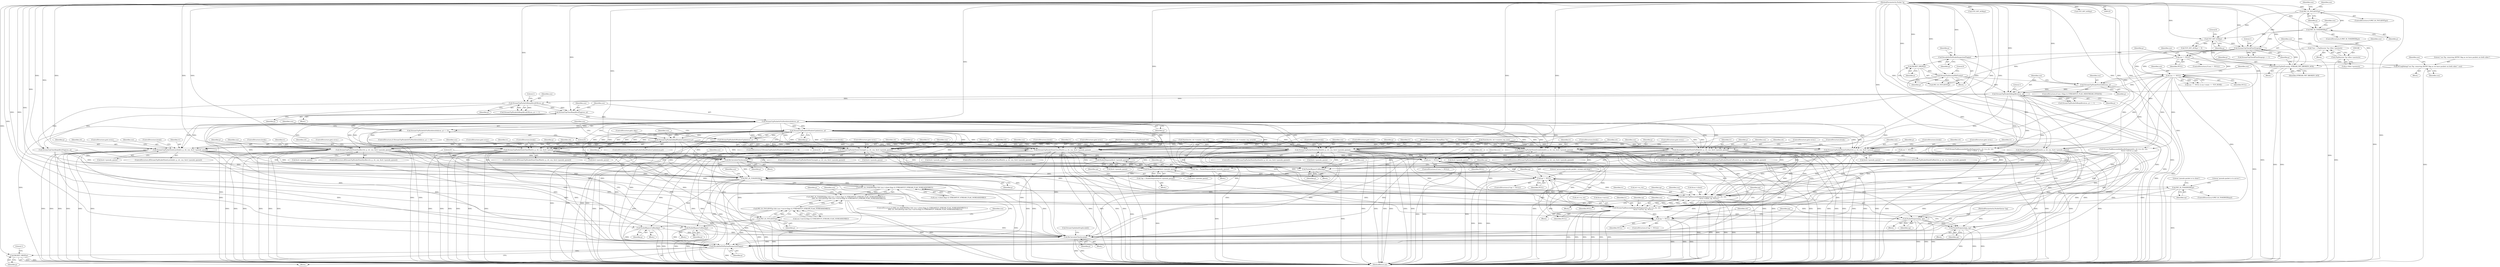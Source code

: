digraph "0_suricata_843d0b7a10bb45627f94764a6c5d468a24143345@pointer" {
"1000483" [label="(Call,StreamTcpPacketIsFinShutdownAck(ssn, p))"];
"1000478" [label="(Call,StreamTcpClearKeepAliveFlag(ssn, p))"];
"1000469" [label="(Call,StreamTcpPacketIsKeepAliveACK(ssn, p))"];
"1000461" [label="(Call,StreamTcpPacketIsKeepAlive(ssn, p))"];
"1000456" [label="(Call,StreamTcpPacketSwitchDir(ssn, p))"];
"1000359" [label="(Call,ssn == NULL)"];
"1000258" [label="(Call,SCLogDebug(\"ssn %p: removing ASYNC flag as we have packets on both sides\", ssn))"];
"1000193" [label="(Call,ssn != NULL)"];
"1000183" [label="(Call,*ssn = (TcpSession *)p->flow->protoctx)"];
"1000185" [label="(Call,(TcpSession *)p->flow->protoctx)"];
"1000335" [label="(Call,StreamTcpCheckFlowDrops(p))"];
"1000330" [label="(Call,StreamTcpSetEvent(p, STREAM_PKT_BROKEN_ACK))"];
"1000222" [label="(Call,PKT_IS_TOCLIENT(p))"];
"1000207" [label="(Call,PKT_IS_TOSERVER(p))"];
"1000127" [label="(MethodParameterIn,Packet *p)"];
"1000326" [label="(Call,TCP_GET_ACK(p))"];
"1000353" [label="(Call,StreamTcpSessionPktFree(p))"];
"1000351" [label="(Call,PACKET_DROP(p))"];
"1000345" [label="(Call,DecodeSetNoPacketInspectionFlag(p))"];
"1000482" [label="(Call,StreamTcpPacketIsFinShutdownAck(ssn, p) == 0)"];
"1000489" [label="(Call,StreamTcpPacketIsWindowUpdate(ssn, p))"];
"1000488" [label="(Call,StreamTcpPacketIsWindowUpdate(ssn, p) == 0)"];
"1000494" [label="(Call,StreamTcpPacketIsBadWindowUpdate(ssn,p))"];
"1000505" [label="(Call,StreamTcpPacketStateSynSent(tv, p, stt, ssn, &stt->pseudo_queue))"];
"1000651" [label="(Call,ssn != NULL)"];
"1000675" [label="(Call,np != NULL)"];
"1000680" [label="(Call,PKT_IS_TOSERVER(np))"];
"1000685" [label="(Call,StreamTcpReassembleHandleSegment(tv, stt->ra_ctx, ssn,\n                            &ssn->client, np, NULL))"];
"1000701" [label="(Call,StreamTcpReassembleHandleSegment(tv, stt->ra_ctx, ssn,\n                            &ssn->server, np, NULL))"];
"1000713" [label="(Call,PacketEnqueue(pq, np))"];
"1000862" [label="(Call,PacketEnqueue(pq, np))"];
"1000858" [label="(Call,np != NULL)"];
"1000669" [label="(Call,PacketDequeue(&stt->pseudo_queue))"];
"1000667" [label="(Call,*np = PacketDequeue(&stt->pseudo_queue))"];
"1000852" [label="(Call,PacketDequeue(&stt->pseudo_queue))"];
"1000850" [label="(Call,*np = PacketDequeue(&stt->pseudo_queue))"];
"1000725" [label="(Call,ReCalculateChecksum(p))"];
"1000747" [label="(Call,PacketBypassCallback(p))"];
"1000774" [label="(Call,PKT_IS_TOSERVER(p))"];
"1000773" [label="(Call,PKT_IS_TOSERVER(p) && (ssn->client.flags & STREAMTCP_STREAM_FLAG_NOREASSEMBLY))"];
"1000772" [label="(Call,(PKT_IS_TOSERVER(p) && (ssn->client.flags & STREAMTCP_STREAM_FLAG_NOREASSEMBLY)) ||\n            (PKT_IS_TOCLIENT(p) && (ssn->server.flags & STREAMTCP_STREAM_FLAG_NOREASSEMBLY)))"];
"1000784" [label="(Call,PKT_IS_TOCLIENT(p))"];
"1000783" [label="(Call,PKT_IS_TOCLIENT(p) && (ssn->server.flags & STREAMTCP_STREAM_FLAG_NOREASSEMBLY))"];
"1000809" [label="(Call,PacketBypassCallback(p))"];
"1000872" [label="(Call,ReCalculateChecksum(p))"];
"1000877" [label="(Call,DecodeSetNoPayloadInspectionFlag(p))"];
"1000879" [label="(Call,PACKET_DROP(p))"];
"1000835" [label="(Call,PacketBypassCallback(p))"];
"1000519" [label="(Call,StreamTcpPacketStateSynRecv(tv, p, stt, ssn, &stt->pseudo_queue))"];
"1000533" [label="(Call,StreamTcpPacketStateEstablished(tv, p, stt, ssn, &stt->pseudo_queue))"];
"1000547" [label="(Call,StreamTcpPacketStateFinWait1(tv, p, stt, ssn, &stt->pseudo_queue))"];
"1000561" [label="(Call,StreamTcpPacketStateFinWait2(tv, p, stt, ssn, &stt->pseudo_queue))"];
"1000575" [label="(Call,StreamTcpPacketStateClosing(tv, p, stt, ssn, &stt->pseudo_queue))"];
"1000589" [label="(Call,StreamTcpPacketStateCloseWait(tv, p, stt, ssn, &stt->pseudo_queue))"];
"1000603" [label="(Call,StreamTcpPacketStateLastAck(tv, p, stt, ssn, &stt->pseudo_queue))"];
"1000617" [label="(Call,StreamTcpPacketStateTimeWait(tv, p, stt, ssn, &stt->pseudo_queue))"];
"1000334" [label="(Call,StreamTcpCheckFlowDrops(p) == 1)"];
"1000530" [label="(ControlStructure,break;)"];
"1000457" [label="(Identifier,ssn)"];
"1000773" [label="(Call,PKT_IS_TOSERVER(p) && (ssn->client.flags & STREAMTCP_STREAM_FLAG_NOREASSEMBLY))"];
"1000487" [label="(ControlStructure,if (StreamTcpPacketIsWindowUpdate(ssn, p) == 0))"];
"1000481" [label="(ControlStructure,if (StreamTcpPacketIsFinShutdownAck(ssn, p) == 0))"];
"1000586" [label="(ControlStructure,break;)"];
"1000858" [label="(Call,np != NULL)"];
"1000129" [label="(MethodParameterIn,PacketQueue *pq)"];
"1000336" [label="(Identifier,p)"];
"1000484" [label="(Identifier,ssn)"];
"1000520" [label="(Identifier,tv)"];
"1000585" [label="(ControlStructure,goto error;)"];
"1000670" [label="(Call,&stt->pseudo_queue)"];
"1000325" [label="(Call,TCP_GET_ACK(p) != 0)"];
"1000538" [label="(Call,&stt->pseudo_queue)"];
"1000208" [label="(Identifier,p)"];
"1000524" [label="(Call,&stt->pseudo_queue)"];
"1000608" [label="(Call,&stt->pseudo_queue)"];
"1000533" [label="(Call,StreamTcpPacketStateEstablished(tv, p, stt, ssn, &stt->pseudo_queue))"];
"1000358" [label="(Call,ssn == NULL || ssn->state == TCP_NONE)"];
"1000836" [label="(Identifier,p)"];
"1000578" [label="(Identifier,stt)"];
"1000263" [label="(Identifier,ssn)"];
"1000435" [label="(Call,TCP_GET_ACK(p))"];
"1000678" [label="(Block,)"];
"1000296" [label="(Call,StatsIncr(tv, stt->counter_tcp_syn))"];
"1000522" [label="(Identifier,stt)"];
"1000404" [label="(Call,PKT_IS_TOCLIENT(p))"];
"1000873" [label="(Identifier,p)"];
"1000346" [label="(Identifier,p)"];
"1000126" [label="(MethodParameterIn,ThreadVars *tv)"];
"1000469" [label="(Call,StreamTcpPacketIsKeepAliveACK(ssn, p))"];
"1000588" [label="(ControlStructure,if(StreamTcpPacketStateCloseWait(tv, p, stt, ssn, &stt->pseudo_queue)))"];
"1000627" [label="(ControlStructure,goto error;)"];
"1000497" [label="(ControlStructure,goto skip;)"];
"1000575" [label="(Call,StreamTcpPacketStateClosing(tv, p, stt, ssn, &stt->pseudo_queue))"];
"1000485" [label="(Identifier,p)"];
"1000128" [label="(MethodParameterIn,StreamTcpThread *stt)"];
"1000776" [label="(Call,ssn->client.flags & STREAMTCP_STREAM_FLAG_NOREASSEMBLY)"];
"1000458" [label="(Identifier,p)"];
"1000659" [label="(Identifier,stt)"];
"1000332" [label="(Identifier,STREAM_PKT_BROKEN_ACK)"];
"1000677" [label="(Identifier,NULL)"];
"1000700" [label="(Literal,\"pseudo packet is to client\")"];
"1000786" [label="(Call,ssn->server.flags & STREAMTCP_STREAM_FLAG_NOREASSEMBLY)"];
"1000551" [label="(Identifier,ssn)"];
"1000674" [label="(ControlStructure,if (np != NULL))"];
"1000493" [label="(ControlStructure,if (StreamTcpPacketIsBadWindowUpdate(ssn,p)))"];
"1000483" [label="(Call,StreamTcpPacketIsFinShutdownAck(ssn, p))"];
"1000361" [label="(Identifier,NULL)"];
"1000331" [label="(Identifier,p)"];
"1000257" [label="(Block,)"];
"1000652" [label="(Identifier,ssn)"];
"1000489" [label="(Call,StreamTcpPacketIsWindowUpdate(ssn, p))"];
"1000338" [label="(Block,)"];
"1000667" [label="(Call,*np = PacketDequeue(&stt->pseudo_queue))"];
"1000195" [label="(Identifier,NULL)"];
"1000590" [label="(Identifier,tv)"];
"1000614" [label="(ControlStructure,break;)"];
"1000460" [label="(Call,StreamTcpPacketIsKeepAlive(ssn, p) == 1)"];
"1000883" [label="(Literal,1)"];
"1000732" [label="(Identifier,ssn)"];
"1000604" [label="(Identifier,tv)"];
"1000193" [label="(Call,ssn != NULL)"];
"1000491" [label="(Identifier,p)"];
"1000675" [label="(Call,np != NULL)"];
"1000500" [label="(Identifier,ssn)"];
"1000663" [label="(Block,)"];
"1000725" [label="(Call,ReCalculateChecksum(p))"];
"1000529" [label="(ControlStructure,goto error;)"];
"1000690" [label="(Identifier,ssn)"];
"1000796" [label="(Identifier,p)"];
"1000534" [label="(Identifier,tv)"];
"1000691" [label="(Call,&ssn->client)"];
"1000877" [label="(Call,DecodeSetNoPayloadInspectionFlag(p))"];
"1000784" [label="(Call,PKT_IS_TOCLIENT(p))"];
"1000713" [label="(Call,PacketEnqueue(pq, np))"];
"1000851" [label="(Identifier,np)"];
"1000864" [label="(Identifier,np)"];
"1000696" [label="(Identifier,NULL)"];
"1000748" [label="(Identifier,p)"];
"1000681" [label="(Identifier,np)"];
"1000212" [label="(Identifier,ssn)"];
"1000345" [label="(Call,DecodeSetNoPacketInspectionFlag(p))"];
"1000879" [label="(Call,PACKET_DROP(p))"];
"1000518" [label="(ControlStructure,if(StreamTcpPacketStateSynRecv(tv, p, stt, ssn, &stt->pseudo_queue)))"];
"1000515" [label="(ControlStructure,goto error;)"];
"1000544" [label="(ControlStructure,break;)"];
"1000589" [label="(Call,StreamTcpPacketStateCloseWait(tv, p, stt, ssn, &stt->pseudo_queue))"];
"1000480" [label="(Identifier,p)"];
"1000450" [label="(ControlStructure,if (ssn->flags & STREAMTCP_FLAG_MIDSTREAM_SYNACK))"];
"1000206" [label="(ControlStructure,if (PKT_IS_TOSERVER(p)))"];
"1000536" [label="(Identifier,stt)"];
"1000352" [label="(Identifier,p)"];
"1000875" [label="(Call,StreamTcpInlineDropInvalid())"];
"1000471" [label="(Identifier,p)"];
"1000754" [label="(Identifier,ssn)"];
"1000880" [label="(Identifier,p)"];
"1000571" [label="(ControlStructure,goto error;)"];
"1000486" [label="(Literal,0)"];
"1000370" [label="(Call,StreamTcpPacketStateNone(tv, p, stt, ssn, &stt->pseudo_queue))"];
"1000354" [label="(Identifier,p)"];
"1000808" [label="(Block,)"];
"1000703" [label="(Call,stt->ra_ctx)"];
"1000861" [label="(Block,)"];
"1000549" [label="(Identifier,p)"];
"1000184" [label="(Identifier,ssn)"];
"1000507" [label="(Identifier,p)"];
"1000547" [label="(Call,StreamTcpPacketStateFinWait1(tv, p, stt, ssn, &stt->pseudo_queue))"];
"1000472" [label="(Literal,1)"];
"1000259" [label="(Literal,\"ssn %p: removing ASYNC flag as we have packets on both sides\")"];
"1000717" [label="(Literal,\"processing pseudo packet / stream end done\")"];
"1000715" [label="(Identifier,np)"];
"1000351" [label="(Call,PACKET_DROP(p))"];
"1000850" [label="(Call,*np = PacketDequeue(&stt->pseudo_queue))"];
"1000714" [label="(Identifier,pq)"];
"1000726" [label="(Identifier,p)"];
"1000686" [label="(Identifier,tv)"];
"1000194" [label="(Identifier,ssn)"];
"1000577" [label="(Identifier,p)"];
"1000353" [label="(Call,StreamTcpSessionPktFree(p))"];
"1000774" [label="(Call,PKT_IS_TOSERVER(p))"];
"1000682" [label="(Block,)"];
"1000464" [label="(Literal,1)"];
"1000335" [label="(Call,StreamTcpCheckFlowDrops(p))"];
"1000572" [label="(ControlStructure,break;)"];
"1000684" [label="(Literal,\"pseudo packet is to server\")"];
"1000183" [label="(Call,*ssn = (TcpSession *)p->flow->protoctx)"];
"1000130" [label="(Block,)"];
"1000687" [label="(Call,stt->ra_ctx)"];
"1000271" [label="(Identifier,p)"];
"1000669" [label="(Call,PacketDequeue(&stt->pseudo_queue))"];
"1000698" [label="(Block,)"];
"1000494" [label="(Call,StreamTcpPacketIsBadWindowUpdate(ssn,p))"];
"1000310" [label="(Call,StatsIncr(tv, stt->counter_tcp_rst))"];
"1000552" [label="(Call,&stt->pseudo_queue)"];
"1000463" [label="(Identifier,p)"];
"1000594" [label="(Call,&stt->pseudo_queue)"];
"1000468" [label="(Call,StreamTcpPacketIsKeepAliveACK(ssn, p) == 1)"];
"1000519" [label="(Call,StreamTcpPacketStateSynRecv(tv, p, stt, ssn, &stt->pseudo_queue))"];
"1000707" [label="(Call,&ssn->server)"];
"1000599" [label="(ControlStructure,goto error;)"];
"1000835" [label="(Call,PacketBypassCallback(p))"];
"1000701" [label="(Call,StreamTcpReassembleHandleSegment(tv, stt->ra_ctx, ssn,\n                            &ssn->server, np, NULL))"];
"1000702" [label="(Identifier,tv)"];
"1000876" [label="(Block,)"];
"1000860" [label="(Identifier,NULL)"];
"1000537" [label="(Identifier,ssn)"];
"1000580" [label="(Call,&stt->pseudo_queue)"];
"1000591" [label="(Identifier,p)"];
"1000558" [label="(ControlStructure,break;)"];
"1000328" [label="(Literal,0)"];
"1000550" [label="(Identifier,stt)"];
"1000605" [label="(Identifier,p)"];
"1000616" [label="(ControlStructure,if(StreamTcpPacketStateTimeWait(tv, p, stt, ssn, &stt->pseudo_queue)))"];
"1000504" [label="(ControlStructure,if(StreamTcpPacketStateSynSent(tv, p, stt, ssn, &stt->pseudo_queue)))"];
"1000606" [label="(Identifier,stt)"];
"1000281" [label="(Call,StatsIncr(tv, stt->counter_tcp_synack))"];
"1000618" [label="(Identifier,tv)"];
"1000326" [label="(Call,TCP_GET_ACK(p))"];
"1000576" [label="(Identifier,tv)"];
"1000852" [label="(Call,PacketDequeue(&stt->pseudo_queue))"];
"1000809" [label="(Call,PacketBypassCallback(p))"];
"1000260" [label="(Identifier,ssn)"];
"1000802" [label="(Identifier,ssn)"];
"1000617" [label="(Call,StreamTcpPacketStateTimeWait(tv, p, stt, ssn, &stt->pseudo_queue))"];
"1000832" [label="(Block,)"];
"1000470" [label="(Identifier,ssn)"];
"1000456" [label="(Call,StreamTcpPacketSwitchDir(ssn, p))"];
"1000384" [label="(Call,ssn != NULL)"];
"1000222" [label="(Call,PKT_IS_TOCLIENT(p))"];
"1000746" [label="(Block,)"];
"1000853" [label="(Call,&stt->pseudo_queue)"];
"1000474" [label="(Call,StreamTcpClearKeepAliveFlag(ssn, p))"];
"1000772" [label="(Call,(PKT_IS_TOSERVER(p) && (ssn->client.flags & STREAMTCP_STREAM_FLAG_NOREASSEMBLY)) ||\n            (PKT_IS_TOCLIENT(p) && (ssn->server.flags & STREAMTCP_STREAM_FLAG_NOREASSEMBLY)))"];
"1000560" [label="(ControlStructure,if(StreamTcpPacketStateFinWait2(tv, p, stt, ssn, &stt->pseudo_queue)))"];
"1000187" [label="(Call,p->flow->protoctx)"];
"1000227" [label="(Identifier,ssn)"];
"1000506" [label="(Identifier,tv)"];
"1000327" [label="(Identifier,p)"];
"1000592" [label="(Identifier,stt)"];
"1000628" [label="(ControlStructure,break;)"];
"1000492" [label="(Literal,0)"];
"1000127" [label="(MethodParameterIn,Packet *p)"];
"1000848" [label="(Block,)"];
"1000535" [label="(Identifier,p)"];
"1000650" [label="(ControlStructure,if (ssn != NULL))"];
"1000561" [label="(Call,StreamTcpPacketStateFinWait2(tv, p, stt, ssn, &stt->pseudo_queue))"];
"1000360" [label="(Identifier,ssn)"];
"1000239" [label="(Identifier,ssn)"];
"1000651" [label="(Call,ssn != NULL)"];
"1000221" [label="(ControlStructure,if (PKT_IS_TOCLIENT(p)))"];
"1000884" [label="(MethodReturn,int)"];
"1000862" [label="(Call,PacketEnqueue(pq, np))"];
"1000557" [label="(ControlStructure,goto error;)"];
"1000505" [label="(Call,StreamTcpPacketStateSynSent(tv, p, stt, ssn, &stt->pseudo_queue))"];
"1000711" [label="(Identifier,np)"];
"1000543" [label="(ControlStructure,goto error;)"];
"1000622" [label="(Call,&stt->pseudo_queue)"];
"1000603" [label="(Call,StreamTcpPacketStateLastAck(tv, p, stt, ssn, &stt->pseudo_queue))"];
"1000199" [label="(Identifier,ssn)"];
"1000680" [label="(Call,PKT_IS_TOSERVER(np))"];
"1000859" [label="(Identifier,np)"];
"1000676" [label="(Identifier,np)"];
"1000872" [label="(Call,ReCalculateChecksum(p))"];
"1000685" [label="(Call,StreamTcpReassembleHandleSegment(tv, stt->ra_ctx, ssn,\n                            &ssn->client, np, NULL))"];
"1000359" [label="(Call,ssn == NULL)"];
"1000478" [label="(Call,StreamTcpClearKeepAliveFlag(ssn, p))"];
"1000724" [label="(Block,)"];
"1000482" [label="(Call,StreamTcpPacketIsFinShutdownAck(ssn, p) == 0)"];
"1000562" [label="(Identifier,tv)"];
"1000668" [label="(Identifier,np)"];
"1000871" [label="(Block,)"];
"1000207" [label="(Call,PKT_IS_TOSERVER(p))"];
"1000510" [label="(Call,&stt->pseudo_queue)"];
"1000878" [label="(Identifier,p)"];
"1000495" [label="(Identifier,ssn)"];
"1000516" [label="(ControlStructure,break;)"];
"1000789" [label="(Identifier,ssn)"];
"1000863" [label="(Identifier,pq)"];
"1000509" [label="(Identifier,ssn)"];
"1000563" [label="(Identifier,p)"];
"1000349" [label="(Identifier,p)"];
"1000532" [label="(ControlStructure,if(StreamTcpPacketStateEstablished(tv, p, stt, ssn, &stt->pseudo_queue)))"];
"1000546" [label="(ControlStructure,if(StreamTcpPacketStateFinWait1(tv, p, stt, ssn, &stt->pseudo_queue)))"];
"1000479" [label="(Identifier,ssn)"];
"1000695" [label="(Identifier,np)"];
"1000462" [label="(Identifier,ssn)"];
"1000619" [label="(Identifier,p)"];
"1000613" [label="(ControlStructure,goto error;)"];
"1000437" [label="(Call,StreamTcpReassembleHandleSegment(tv, stt->ra_ctx, ssn,\n                        &ssn->client, p, pq))"];
"1000356" [label="(Literal,0)"];
"1000258" [label="(Call,SCLogDebug(\"ssn %p: removing ASYNC flag as we have packets on both sides\", ssn))"];
"1000488" [label="(Call,StreamTcpPacketIsWindowUpdate(ssn, p) == 0)"];
"1000838" [label="(Literal,0)"];
"1000706" [label="(Identifier,ssn)"];
"1000712" [label="(Identifier,NULL)"];
"1000395" [label="(Block,)"];
"1000364" [label="(Identifier,ssn)"];
"1000810" [label="(Identifier,p)"];
"1000461" [label="(Call,StreamTcpPacketIsKeepAlive(ssn, p))"];
"1000607" [label="(Identifier,ssn)"];
"1000566" [label="(Call,&stt->pseudo_queue)"];
"1000653" [label="(Identifier,NULL)"];
"1000548" [label="(Identifier,tv)"];
"1000413" [label="(Call,TCP_GET_ACK(p))"];
"1000785" [label="(Identifier,p)"];
"1000747" [label="(Call,PacketBypassCallback(p))"];
"1000565" [label="(Identifier,ssn)"];
"1000593" [label="(Identifier,ssn)"];
"1000602" [label="(ControlStructure,if(StreamTcpPacketStateLastAck(tv, p, stt, ssn, &stt->pseudo_queue)))"];
"1000564" [label="(Identifier,stt)"];
"1000574" [label="(ControlStructure,if(StreamTcpPacketStateClosing(tv, p, stt, ssn, &stt->pseudo_queue)))"];
"1000620" [label="(Identifier,stt)"];
"1000185" [label="(Call,(TcpSession *)p->flow->protoctx)"];
"1000521" [label="(Identifier,p)"];
"1000496" [label="(Identifier,p)"];
"1000771" [label="(ControlStructure,if ((PKT_IS_TOSERVER(p) && (ssn->client.flags & STREAMTCP_STREAM_FLAG_NOREASSEMBLY)) ||\n            (PKT_IS_TOCLIENT(p) && (ssn->server.flags & STREAMTCP_STREAM_FLAG_NOREASSEMBLY))))"];
"1000775" [label="(Identifier,p)"];
"1000779" [label="(Identifier,ssn)"];
"1000844" [label="(Identifier,stt)"];
"1000579" [label="(Identifier,ssn)"];
"1000490" [label="(Identifier,ssn)"];
"1000523" [label="(Identifier,ssn)"];
"1000415" [label="(Call,StreamTcpReassembleHandleSegment(tv, stt->ra_ctx, ssn,\n                        &ssn->server, p, pq))"];
"1000192" [label="(ControlStructure,if (ssn != NULL))"];
"1000621" [label="(Identifier,ssn)"];
"1000223" [label="(Identifier,p)"];
"1000783" [label="(Call,PKT_IS_TOCLIENT(p) && (ssn->server.flags & STREAMTCP_STREAM_FLAG_NOREASSEMBLY))"];
"1000329" [label="(Block,)"];
"1000330" [label="(Call,StreamTcpSetEvent(p, STREAM_PKT_BROKEN_ACK))"];
"1000857" [label="(ControlStructure,if (np != NULL))"];
"1000508" [label="(Identifier,stt)"];
"1000600" [label="(ControlStructure,break;)"];
"1000337" [label="(Literal,1)"];
"1000679" [label="(ControlStructure,if (PKT_IS_TOSERVER(np)))"];
"1000483" -> "1000482"  [label="AST: "];
"1000483" -> "1000485"  [label="CFG: "];
"1000484" -> "1000483"  [label="AST: "];
"1000485" -> "1000483"  [label="AST: "];
"1000486" -> "1000483"  [label="CFG: "];
"1000483" -> "1000884"  [label="DDG: "];
"1000483" -> "1000482"  [label="DDG: "];
"1000483" -> "1000482"  [label="DDG: "];
"1000478" -> "1000483"  [label="DDG: "];
"1000478" -> "1000483"  [label="DDG: "];
"1000127" -> "1000483"  [label="DDG: "];
"1000483" -> "1000489"  [label="DDG: "];
"1000483" -> "1000489"  [label="DDG: "];
"1000483" -> "1000505"  [label="DDG: "];
"1000483" -> "1000505"  [label="DDG: "];
"1000483" -> "1000519"  [label="DDG: "];
"1000483" -> "1000519"  [label="DDG: "];
"1000483" -> "1000533"  [label="DDG: "];
"1000483" -> "1000533"  [label="DDG: "];
"1000483" -> "1000547"  [label="DDG: "];
"1000483" -> "1000547"  [label="DDG: "];
"1000483" -> "1000561"  [label="DDG: "];
"1000483" -> "1000561"  [label="DDG: "];
"1000483" -> "1000575"  [label="DDG: "];
"1000483" -> "1000575"  [label="DDG: "];
"1000483" -> "1000589"  [label="DDG: "];
"1000483" -> "1000589"  [label="DDG: "];
"1000483" -> "1000603"  [label="DDG: "];
"1000483" -> "1000603"  [label="DDG: "];
"1000483" -> "1000617"  [label="DDG: "];
"1000483" -> "1000617"  [label="DDG: "];
"1000483" -> "1000651"  [label="DDG: "];
"1000483" -> "1000725"  [label="DDG: "];
"1000483" -> "1000747"  [label="DDG: "];
"1000483" -> "1000774"  [label="DDG: "];
"1000483" -> "1000872"  [label="DDG: "];
"1000483" -> "1000877"  [label="DDG: "];
"1000478" -> "1000395"  [label="AST: "];
"1000478" -> "1000480"  [label="CFG: "];
"1000479" -> "1000478"  [label="AST: "];
"1000480" -> "1000478"  [label="AST: "];
"1000484" -> "1000478"  [label="CFG: "];
"1000478" -> "1000884"  [label="DDG: "];
"1000469" -> "1000478"  [label="DDG: "];
"1000469" -> "1000478"  [label="DDG: "];
"1000127" -> "1000478"  [label="DDG: "];
"1000469" -> "1000468"  [label="AST: "];
"1000469" -> "1000471"  [label="CFG: "];
"1000470" -> "1000469"  [label="AST: "];
"1000471" -> "1000469"  [label="AST: "];
"1000472" -> "1000469"  [label="CFG: "];
"1000469" -> "1000468"  [label="DDG: "];
"1000469" -> "1000468"  [label="DDG: "];
"1000461" -> "1000469"  [label="DDG: "];
"1000461" -> "1000469"  [label="DDG: "];
"1000127" -> "1000469"  [label="DDG: "];
"1000469" -> "1000474"  [label="DDG: "];
"1000469" -> "1000474"  [label="DDG: "];
"1000461" -> "1000460"  [label="AST: "];
"1000461" -> "1000463"  [label="CFG: "];
"1000462" -> "1000461"  [label="AST: "];
"1000463" -> "1000461"  [label="AST: "];
"1000464" -> "1000461"  [label="CFG: "];
"1000461" -> "1000884"  [label="DDG: "];
"1000461" -> "1000460"  [label="DDG: "];
"1000461" -> "1000460"  [label="DDG: "];
"1000456" -> "1000461"  [label="DDG: "];
"1000456" -> "1000461"  [label="DDG: "];
"1000359" -> "1000461"  [label="DDG: "];
"1000335" -> "1000461"  [label="DDG: "];
"1000353" -> "1000461"  [label="DDG: "];
"1000127" -> "1000461"  [label="DDG: "];
"1000461" -> "1000651"  [label="DDG: "];
"1000461" -> "1000725"  [label="DDG: "];
"1000461" -> "1000747"  [label="DDG: "];
"1000461" -> "1000774"  [label="DDG: "];
"1000461" -> "1000872"  [label="DDG: "];
"1000461" -> "1000877"  [label="DDG: "];
"1000456" -> "1000450"  [label="AST: "];
"1000456" -> "1000458"  [label="CFG: "];
"1000457" -> "1000456"  [label="AST: "];
"1000458" -> "1000456"  [label="AST: "];
"1000462" -> "1000456"  [label="CFG: "];
"1000456" -> "1000884"  [label="DDG: "];
"1000359" -> "1000456"  [label="DDG: "];
"1000335" -> "1000456"  [label="DDG: "];
"1000353" -> "1000456"  [label="DDG: "];
"1000127" -> "1000456"  [label="DDG: "];
"1000359" -> "1000358"  [label="AST: "];
"1000359" -> "1000361"  [label="CFG: "];
"1000360" -> "1000359"  [label="AST: "];
"1000361" -> "1000359"  [label="AST: "];
"1000364" -> "1000359"  [label="CFG: "];
"1000358" -> "1000359"  [label="CFG: "];
"1000359" -> "1000884"  [label="DDG: "];
"1000359" -> "1000358"  [label="DDG: "];
"1000359" -> "1000358"  [label="DDG: "];
"1000258" -> "1000359"  [label="DDG: "];
"1000193" -> "1000359"  [label="DDG: "];
"1000193" -> "1000359"  [label="DDG: "];
"1000359" -> "1000370"  [label="DDG: "];
"1000359" -> "1000384"  [label="DDG: "];
"1000359" -> "1000415"  [label="DDG: "];
"1000359" -> "1000437"  [label="DDG: "];
"1000359" -> "1000651"  [label="DDG: "];
"1000359" -> "1000858"  [label="DDG: "];
"1000258" -> "1000257"  [label="AST: "];
"1000258" -> "1000260"  [label="CFG: "];
"1000259" -> "1000258"  [label="AST: "];
"1000260" -> "1000258"  [label="AST: "];
"1000263" -> "1000258"  [label="CFG: "];
"1000258" -> "1000884"  [label="DDG: "];
"1000193" -> "1000258"  [label="DDG: "];
"1000193" -> "1000192"  [label="AST: "];
"1000193" -> "1000195"  [label="CFG: "];
"1000194" -> "1000193"  [label="AST: "];
"1000195" -> "1000193"  [label="AST: "];
"1000199" -> "1000193"  [label="CFG: "];
"1000271" -> "1000193"  [label="CFG: "];
"1000193" -> "1000884"  [label="DDG: "];
"1000183" -> "1000193"  [label="DDG: "];
"1000183" -> "1000130"  [label="AST: "];
"1000183" -> "1000185"  [label="CFG: "];
"1000184" -> "1000183"  [label="AST: "];
"1000185" -> "1000183"  [label="AST: "];
"1000194" -> "1000183"  [label="CFG: "];
"1000183" -> "1000884"  [label="DDG: "];
"1000185" -> "1000183"  [label="DDG: "];
"1000185" -> "1000187"  [label="CFG: "];
"1000186" -> "1000185"  [label="AST: "];
"1000187" -> "1000185"  [label="AST: "];
"1000185" -> "1000884"  [label="DDG: "];
"1000335" -> "1000334"  [label="AST: "];
"1000335" -> "1000336"  [label="CFG: "];
"1000336" -> "1000335"  [label="AST: "];
"1000337" -> "1000335"  [label="CFG: "];
"1000335" -> "1000334"  [label="DDG: "];
"1000330" -> "1000335"  [label="DDG: "];
"1000222" -> "1000335"  [label="DDG: "];
"1000207" -> "1000335"  [label="DDG: "];
"1000326" -> "1000335"  [label="DDG: "];
"1000127" -> "1000335"  [label="DDG: "];
"1000335" -> "1000345"  [label="DDG: "];
"1000335" -> "1000370"  [label="DDG: "];
"1000335" -> "1000404"  [label="DDG: "];
"1000330" -> "1000329"  [label="AST: "];
"1000330" -> "1000332"  [label="CFG: "];
"1000331" -> "1000330"  [label="AST: "];
"1000332" -> "1000330"  [label="AST: "];
"1000336" -> "1000330"  [label="CFG: "];
"1000330" -> "1000884"  [label="DDG: "];
"1000330" -> "1000884"  [label="DDG: "];
"1000222" -> "1000330"  [label="DDG: "];
"1000207" -> "1000330"  [label="DDG: "];
"1000326" -> "1000330"  [label="DDG: "];
"1000127" -> "1000330"  [label="DDG: "];
"1000222" -> "1000221"  [label="AST: "];
"1000222" -> "1000223"  [label="CFG: "];
"1000223" -> "1000222"  [label="AST: "];
"1000227" -> "1000222"  [label="CFG: "];
"1000239" -> "1000222"  [label="CFG: "];
"1000222" -> "1000884"  [label="DDG: "];
"1000207" -> "1000222"  [label="DDG: "];
"1000127" -> "1000222"  [label="DDG: "];
"1000222" -> "1000326"  [label="DDG: "];
"1000207" -> "1000206"  [label="AST: "];
"1000207" -> "1000208"  [label="CFG: "];
"1000208" -> "1000207"  [label="AST: "];
"1000212" -> "1000207"  [label="CFG: "];
"1000223" -> "1000207"  [label="CFG: "];
"1000207" -> "1000884"  [label="DDG: "];
"1000127" -> "1000207"  [label="DDG: "];
"1000207" -> "1000326"  [label="DDG: "];
"1000127" -> "1000125"  [label="AST: "];
"1000127" -> "1000884"  [label="DDG: "];
"1000127" -> "1000326"  [label="DDG: "];
"1000127" -> "1000345"  [label="DDG: "];
"1000127" -> "1000351"  [label="DDG: "];
"1000127" -> "1000353"  [label="DDG: "];
"1000127" -> "1000370"  [label="DDG: "];
"1000127" -> "1000404"  [label="DDG: "];
"1000127" -> "1000413"  [label="DDG: "];
"1000127" -> "1000415"  [label="DDG: "];
"1000127" -> "1000435"  [label="DDG: "];
"1000127" -> "1000437"  [label="DDG: "];
"1000127" -> "1000474"  [label="DDG: "];
"1000127" -> "1000489"  [label="DDG: "];
"1000127" -> "1000494"  [label="DDG: "];
"1000127" -> "1000505"  [label="DDG: "];
"1000127" -> "1000519"  [label="DDG: "];
"1000127" -> "1000533"  [label="DDG: "];
"1000127" -> "1000547"  [label="DDG: "];
"1000127" -> "1000561"  [label="DDG: "];
"1000127" -> "1000575"  [label="DDG: "];
"1000127" -> "1000589"  [label="DDG: "];
"1000127" -> "1000603"  [label="DDG: "];
"1000127" -> "1000617"  [label="DDG: "];
"1000127" -> "1000725"  [label="DDG: "];
"1000127" -> "1000747"  [label="DDG: "];
"1000127" -> "1000774"  [label="DDG: "];
"1000127" -> "1000784"  [label="DDG: "];
"1000127" -> "1000809"  [label="DDG: "];
"1000127" -> "1000835"  [label="DDG: "];
"1000127" -> "1000872"  [label="DDG: "];
"1000127" -> "1000877"  [label="DDG: "];
"1000127" -> "1000879"  [label="DDG: "];
"1000326" -> "1000325"  [label="AST: "];
"1000326" -> "1000327"  [label="CFG: "];
"1000327" -> "1000326"  [label="AST: "];
"1000328" -> "1000326"  [label="CFG: "];
"1000326" -> "1000325"  [label="DDG: "];
"1000353" -> "1000338"  [label="AST: "];
"1000353" -> "1000354"  [label="CFG: "];
"1000354" -> "1000353"  [label="AST: "];
"1000356" -> "1000353"  [label="CFG: "];
"1000353" -> "1000884"  [label="DDG: "];
"1000351" -> "1000353"  [label="DDG: "];
"1000353" -> "1000370"  [label="DDG: "];
"1000353" -> "1000404"  [label="DDG: "];
"1000351" -> "1000338"  [label="AST: "];
"1000351" -> "1000352"  [label="CFG: "];
"1000352" -> "1000351"  [label="AST: "];
"1000354" -> "1000351"  [label="CFG: "];
"1000351" -> "1000884"  [label="DDG: "];
"1000345" -> "1000351"  [label="DDG: "];
"1000345" -> "1000338"  [label="AST: "];
"1000345" -> "1000346"  [label="CFG: "];
"1000346" -> "1000345"  [label="AST: "];
"1000349" -> "1000345"  [label="CFG: "];
"1000345" -> "1000884"  [label="DDG: "];
"1000482" -> "1000481"  [label="AST: "];
"1000482" -> "1000486"  [label="CFG: "];
"1000486" -> "1000482"  [label="AST: "];
"1000490" -> "1000482"  [label="CFG: "];
"1000500" -> "1000482"  [label="CFG: "];
"1000482" -> "1000884"  [label="DDG: "];
"1000482" -> "1000884"  [label="DDG: "];
"1000489" -> "1000488"  [label="AST: "];
"1000489" -> "1000491"  [label="CFG: "];
"1000490" -> "1000489"  [label="AST: "];
"1000491" -> "1000489"  [label="AST: "];
"1000492" -> "1000489"  [label="CFG: "];
"1000489" -> "1000884"  [label="DDG: "];
"1000489" -> "1000488"  [label="DDG: "];
"1000489" -> "1000488"  [label="DDG: "];
"1000489" -> "1000494"  [label="DDG: "];
"1000489" -> "1000494"  [label="DDG: "];
"1000489" -> "1000505"  [label="DDG: "];
"1000489" -> "1000505"  [label="DDG: "];
"1000489" -> "1000519"  [label="DDG: "];
"1000489" -> "1000519"  [label="DDG: "];
"1000489" -> "1000533"  [label="DDG: "];
"1000489" -> "1000533"  [label="DDG: "];
"1000489" -> "1000547"  [label="DDG: "];
"1000489" -> "1000547"  [label="DDG: "];
"1000489" -> "1000561"  [label="DDG: "];
"1000489" -> "1000561"  [label="DDG: "];
"1000489" -> "1000575"  [label="DDG: "];
"1000489" -> "1000575"  [label="DDG: "];
"1000489" -> "1000589"  [label="DDG: "];
"1000489" -> "1000589"  [label="DDG: "];
"1000489" -> "1000603"  [label="DDG: "];
"1000489" -> "1000603"  [label="DDG: "];
"1000489" -> "1000617"  [label="DDG: "];
"1000489" -> "1000617"  [label="DDG: "];
"1000489" -> "1000651"  [label="DDG: "];
"1000489" -> "1000725"  [label="DDG: "];
"1000489" -> "1000747"  [label="DDG: "];
"1000489" -> "1000774"  [label="DDG: "];
"1000489" -> "1000872"  [label="DDG: "];
"1000489" -> "1000877"  [label="DDG: "];
"1000488" -> "1000487"  [label="AST: "];
"1000488" -> "1000492"  [label="CFG: "];
"1000492" -> "1000488"  [label="AST: "];
"1000495" -> "1000488"  [label="CFG: "];
"1000500" -> "1000488"  [label="CFG: "];
"1000488" -> "1000884"  [label="DDG: "];
"1000488" -> "1000884"  [label="DDG: "];
"1000494" -> "1000493"  [label="AST: "];
"1000494" -> "1000496"  [label="CFG: "];
"1000495" -> "1000494"  [label="AST: "];
"1000496" -> "1000494"  [label="AST: "];
"1000497" -> "1000494"  [label="CFG: "];
"1000500" -> "1000494"  [label="CFG: "];
"1000494" -> "1000884"  [label="DDG: "];
"1000494" -> "1000884"  [label="DDG: "];
"1000494" -> "1000505"  [label="DDG: "];
"1000494" -> "1000505"  [label="DDG: "];
"1000494" -> "1000519"  [label="DDG: "];
"1000494" -> "1000519"  [label="DDG: "];
"1000494" -> "1000533"  [label="DDG: "];
"1000494" -> "1000533"  [label="DDG: "];
"1000494" -> "1000547"  [label="DDG: "];
"1000494" -> "1000547"  [label="DDG: "];
"1000494" -> "1000561"  [label="DDG: "];
"1000494" -> "1000561"  [label="DDG: "];
"1000494" -> "1000575"  [label="DDG: "];
"1000494" -> "1000575"  [label="DDG: "];
"1000494" -> "1000589"  [label="DDG: "];
"1000494" -> "1000589"  [label="DDG: "];
"1000494" -> "1000603"  [label="DDG: "];
"1000494" -> "1000603"  [label="DDG: "];
"1000494" -> "1000617"  [label="DDG: "];
"1000494" -> "1000617"  [label="DDG: "];
"1000494" -> "1000651"  [label="DDG: "];
"1000494" -> "1000725"  [label="DDG: "];
"1000494" -> "1000747"  [label="DDG: "];
"1000494" -> "1000774"  [label="DDG: "];
"1000494" -> "1000872"  [label="DDG: "];
"1000494" -> "1000877"  [label="DDG: "];
"1000505" -> "1000504"  [label="AST: "];
"1000505" -> "1000510"  [label="CFG: "];
"1000506" -> "1000505"  [label="AST: "];
"1000507" -> "1000505"  [label="AST: "];
"1000508" -> "1000505"  [label="AST: "];
"1000509" -> "1000505"  [label="AST: "];
"1000510" -> "1000505"  [label="AST: "];
"1000515" -> "1000505"  [label="CFG: "];
"1000516" -> "1000505"  [label="CFG: "];
"1000505" -> "1000884"  [label="DDG: "];
"1000505" -> "1000884"  [label="DDG: "];
"1000505" -> "1000884"  [label="DDG: "];
"1000505" -> "1000884"  [label="DDG: "];
"1000505" -> "1000884"  [label="DDG: "];
"1000505" -> "1000884"  [label="DDG: "];
"1000281" -> "1000505"  [label="DDG: "];
"1000310" -> "1000505"  [label="DDG: "];
"1000296" -> "1000505"  [label="DDG: "];
"1000126" -> "1000505"  [label="DDG: "];
"1000128" -> "1000505"  [label="DDG: "];
"1000505" -> "1000651"  [label="DDG: "];
"1000505" -> "1000669"  [label="DDG: "];
"1000505" -> "1000685"  [label="DDG: "];
"1000505" -> "1000701"  [label="DDG: "];
"1000505" -> "1000725"  [label="DDG: "];
"1000505" -> "1000747"  [label="DDG: "];
"1000505" -> "1000774"  [label="DDG: "];
"1000505" -> "1000852"  [label="DDG: "];
"1000505" -> "1000872"  [label="DDG: "];
"1000505" -> "1000877"  [label="DDG: "];
"1000651" -> "1000650"  [label="AST: "];
"1000651" -> "1000653"  [label="CFG: "];
"1000652" -> "1000651"  [label="AST: "];
"1000653" -> "1000651"  [label="AST: "];
"1000659" -> "1000651"  [label="CFG: "];
"1000838" -> "1000651"  [label="CFG: "];
"1000651" -> "1000884"  [label="DDG: "];
"1000651" -> "1000884"  [label="DDG: "];
"1000651" -> "1000884"  [label="DDG: "];
"1000437" -> "1000651"  [label="DDG: "];
"1000617" -> "1000651"  [label="DDG: "];
"1000415" -> "1000651"  [label="DDG: "];
"1000474" -> "1000651"  [label="DDG: "];
"1000561" -> "1000651"  [label="DDG: "];
"1000547" -> "1000651"  [label="DDG: "];
"1000533" -> "1000651"  [label="DDG: "];
"1000589" -> "1000651"  [label="DDG: "];
"1000384" -> "1000651"  [label="DDG: "];
"1000384" -> "1000651"  [label="DDG: "];
"1000603" -> "1000651"  [label="DDG: "];
"1000575" -> "1000651"  [label="DDG: "];
"1000519" -> "1000651"  [label="DDG: "];
"1000651" -> "1000675"  [label="DDG: "];
"1000651" -> "1000685"  [label="DDG: "];
"1000651" -> "1000701"  [label="DDG: "];
"1000651" -> "1000858"  [label="DDG: "];
"1000675" -> "1000674"  [label="AST: "];
"1000675" -> "1000677"  [label="CFG: "];
"1000676" -> "1000675"  [label="AST: "];
"1000677" -> "1000675"  [label="AST: "];
"1000681" -> "1000675"  [label="CFG: "];
"1000717" -> "1000675"  [label="CFG: "];
"1000675" -> "1000884"  [label="DDG: "];
"1000675" -> "1000884"  [label="DDG: "];
"1000675" -> "1000884"  [label="DDG: "];
"1000667" -> "1000675"  [label="DDG: "];
"1000685" -> "1000675"  [label="DDG: "];
"1000701" -> "1000675"  [label="DDG: "];
"1000675" -> "1000680"  [label="DDG: "];
"1000675" -> "1000685"  [label="DDG: "];
"1000675" -> "1000701"  [label="DDG: "];
"1000675" -> "1000858"  [label="DDG: "];
"1000680" -> "1000679"  [label="AST: "];
"1000680" -> "1000681"  [label="CFG: "];
"1000681" -> "1000680"  [label="AST: "];
"1000684" -> "1000680"  [label="CFG: "];
"1000700" -> "1000680"  [label="CFG: "];
"1000680" -> "1000884"  [label="DDG: "];
"1000680" -> "1000685"  [label="DDG: "];
"1000680" -> "1000701"  [label="DDG: "];
"1000685" -> "1000682"  [label="AST: "];
"1000685" -> "1000696"  [label="CFG: "];
"1000686" -> "1000685"  [label="AST: "];
"1000687" -> "1000685"  [label="AST: "];
"1000690" -> "1000685"  [label="AST: "];
"1000691" -> "1000685"  [label="AST: "];
"1000695" -> "1000685"  [label="AST: "];
"1000696" -> "1000685"  [label="AST: "];
"1000714" -> "1000685"  [label="CFG: "];
"1000685" -> "1000884"  [label="DDG: "];
"1000685" -> "1000884"  [label="DDG: "];
"1000685" -> "1000884"  [label="DDG: "];
"1000685" -> "1000884"  [label="DDG: "];
"1000685" -> "1000884"  [label="DDG: "];
"1000685" -> "1000884"  [label="DDG: "];
"1000281" -> "1000685"  [label="DDG: "];
"1000519" -> "1000685"  [label="DDG: "];
"1000310" -> "1000685"  [label="DDG: "];
"1000437" -> "1000685"  [label="DDG: "];
"1000437" -> "1000685"  [label="DDG: "];
"1000437" -> "1000685"  [label="DDG: "];
"1000603" -> "1000685"  [label="DDG: "];
"1000701" -> "1000685"  [label="DDG: "];
"1000701" -> "1000685"  [label="DDG: "];
"1000701" -> "1000685"  [label="DDG: "];
"1000415" -> "1000685"  [label="DDG: "];
"1000415" -> "1000685"  [label="DDG: "];
"1000575" -> "1000685"  [label="DDG: "];
"1000370" -> "1000685"  [label="DDG: "];
"1000547" -> "1000685"  [label="DDG: "];
"1000561" -> "1000685"  [label="DDG: "];
"1000617" -> "1000685"  [label="DDG: "];
"1000589" -> "1000685"  [label="DDG: "];
"1000296" -> "1000685"  [label="DDG: "];
"1000533" -> "1000685"  [label="DDG: "];
"1000126" -> "1000685"  [label="DDG: "];
"1000685" -> "1000701"  [label="DDG: "];
"1000685" -> "1000701"  [label="DDG: "];
"1000685" -> "1000701"  [label="DDG: "];
"1000685" -> "1000713"  [label="DDG: "];
"1000685" -> "1000858"  [label="DDG: "];
"1000701" -> "1000698"  [label="AST: "];
"1000701" -> "1000712"  [label="CFG: "];
"1000702" -> "1000701"  [label="AST: "];
"1000703" -> "1000701"  [label="AST: "];
"1000706" -> "1000701"  [label="AST: "];
"1000707" -> "1000701"  [label="AST: "];
"1000711" -> "1000701"  [label="AST: "];
"1000712" -> "1000701"  [label="AST: "];
"1000714" -> "1000701"  [label="CFG: "];
"1000701" -> "1000884"  [label="DDG: "];
"1000701" -> "1000884"  [label="DDG: "];
"1000701" -> "1000884"  [label="DDG: "];
"1000701" -> "1000884"  [label="DDG: "];
"1000701" -> "1000884"  [label="DDG: "];
"1000701" -> "1000884"  [label="DDG: "];
"1000281" -> "1000701"  [label="DDG: "];
"1000519" -> "1000701"  [label="DDG: "];
"1000310" -> "1000701"  [label="DDG: "];
"1000437" -> "1000701"  [label="DDG: "];
"1000437" -> "1000701"  [label="DDG: "];
"1000603" -> "1000701"  [label="DDG: "];
"1000415" -> "1000701"  [label="DDG: "];
"1000415" -> "1000701"  [label="DDG: "];
"1000415" -> "1000701"  [label="DDG: "];
"1000575" -> "1000701"  [label="DDG: "];
"1000370" -> "1000701"  [label="DDG: "];
"1000547" -> "1000701"  [label="DDG: "];
"1000561" -> "1000701"  [label="DDG: "];
"1000617" -> "1000701"  [label="DDG: "];
"1000589" -> "1000701"  [label="DDG: "];
"1000296" -> "1000701"  [label="DDG: "];
"1000533" -> "1000701"  [label="DDG: "];
"1000126" -> "1000701"  [label="DDG: "];
"1000701" -> "1000713"  [label="DDG: "];
"1000701" -> "1000858"  [label="DDG: "];
"1000713" -> "1000678"  [label="AST: "];
"1000713" -> "1000715"  [label="CFG: "];
"1000714" -> "1000713"  [label="AST: "];
"1000715" -> "1000713"  [label="AST: "];
"1000717" -> "1000713"  [label="CFG: "];
"1000713" -> "1000884"  [label="DDG: "];
"1000713" -> "1000884"  [label="DDG: "];
"1000713" -> "1000884"  [label="DDG: "];
"1000437" -> "1000713"  [label="DDG: "];
"1000415" -> "1000713"  [label="DDG: "];
"1000129" -> "1000713"  [label="DDG: "];
"1000713" -> "1000862"  [label="DDG: "];
"1000862" -> "1000861"  [label="AST: "];
"1000862" -> "1000864"  [label="CFG: "];
"1000863" -> "1000862"  [label="AST: "];
"1000864" -> "1000862"  [label="AST: "];
"1000844" -> "1000862"  [label="CFG: "];
"1000862" -> "1000884"  [label="DDG: "];
"1000862" -> "1000884"  [label="DDG: "];
"1000862" -> "1000884"  [label="DDG: "];
"1000437" -> "1000862"  [label="DDG: "];
"1000415" -> "1000862"  [label="DDG: "];
"1000129" -> "1000862"  [label="DDG: "];
"1000858" -> "1000862"  [label="DDG: "];
"1000858" -> "1000857"  [label="AST: "];
"1000858" -> "1000860"  [label="CFG: "];
"1000859" -> "1000858"  [label="AST: "];
"1000860" -> "1000858"  [label="AST: "];
"1000844" -> "1000858"  [label="CFG: "];
"1000863" -> "1000858"  [label="CFG: "];
"1000858" -> "1000884"  [label="DDG: "];
"1000858" -> "1000884"  [label="DDG: "];
"1000858" -> "1000884"  [label="DDG: "];
"1000850" -> "1000858"  [label="DDG: "];
"1000669" -> "1000667"  [label="AST: "];
"1000669" -> "1000670"  [label="CFG: "];
"1000670" -> "1000669"  [label="AST: "];
"1000667" -> "1000669"  [label="CFG: "];
"1000669" -> "1000884"  [label="DDG: "];
"1000669" -> "1000667"  [label="DDG: "];
"1000370" -> "1000669"  [label="DDG: "];
"1000519" -> "1000669"  [label="DDG: "];
"1000561" -> "1000669"  [label="DDG: "];
"1000603" -> "1000669"  [label="DDG: "];
"1000589" -> "1000669"  [label="DDG: "];
"1000533" -> "1000669"  [label="DDG: "];
"1000547" -> "1000669"  [label="DDG: "];
"1000575" -> "1000669"  [label="DDG: "];
"1000617" -> "1000669"  [label="DDG: "];
"1000669" -> "1000852"  [label="DDG: "];
"1000667" -> "1000663"  [label="AST: "];
"1000668" -> "1000667"  [label="AST: "];
"1000676" -> "1000667"  [label="CFG: "];
"1000667" -> "1000884"  [label="DDG: "];
"1000852" -> "1000850"  [label="AST: "];
"1000852" -> "1000853"  [label="CFG: "];
"1000853" -> "1000852"  [label="AST: "];
"1000850" -> "1000852"  [label="CFG: "];
"1000852" -> "1000884"  [label="DDG: "];
"1000852" -> "1000850"  [label="DDG: "];
"1000370" -> "1000852"  [label="DDG: "];
"1000519" -> "1000852"  [label="DDG: "];
"1000561" -> "1000852"  [label="DDG: "];
"1000603" -> "1000852"  [label="DDG: "];
"1000589" -> "1000852"  [label="DDG: "];
"1000533" -> "1000852"  [label="DDG: "];
"1000547" -> "1000852"  [label="DDG: "];
"1000575" -> "1000852"  [label="DDG: "];
"1000617" -> "1000852"  [label="DDG: "];
"1000850" -> "1000848"  [label="AST: "];
"1000851" -> "1000850"  [label="AST: "];
"1000859" -> "1000850"  [label="CFG: "];
"1000850" -> "1000884"  [label="DDG: "];
"1000725" -> "1000724"  [label="AST: "];
"1000725" -> "1000726"  [label="CFG: "];
"1000726" -> "1000725"  [label="AST: "];
"1000732" -> "1000725"  [label="CFG: "];
"1000725" -> "1000884"  [label="DDG: "];
"1000561" -> "1000725"  [label="DDG: "];
"1000474" -> "1000725"  [label="DDG: "];
"1000437" -> "1000725"  [label="DDG: "];
"1000617" -> "1000725"  [label="DDG: "];
"1000533" -> "1000725"  [label="DDG: "];
"1000370" -> "1000725"  [label="DDG: "];
"1000547" -> "1000725"  [label="DDG: "];
"1000575" -> "1000725"  [label="DDG: "];
"1000589" -> "1000725"  [label="DDG: "];
"1000415" -> "1000725"  [label="DDG: "];
"1000603" -> "1000725"  [label="DDG: "];
"1000519" -> "1000725"  [label="DDG: "];
"1000725" -> "1000747"  [label="DDG: "];
"1000725" -> "1000774"  [label="DDG: "];
"1000747" -> "1000746"  [label="AST: "];
"1000747" -> "1000748"  [label="CFG: "];
"1000748" -> "1000747"  [label="AST: "];
"1000754" -> "1000747"  [label="CFG: "];
"1000747" -> "1000884"  [label="DDG: "];
"1000561" -> "1000747"  [label="DDG: "];
"1000474" -> "1000747"  [label="DDG: "];
"1000437" -> "1000747"  [label="DDG: "];
"1000533" -> "1000747"  [label="DDG: "];
"1000370" -> "1000747"  [label="DDG: "];
"1000547" -> "1000747"  [label="DDG: "];
"1000575" -> "1000747"  [label="DDG: "];
"1000589" -> "1000747"  [label="DDG: "];
"1000415" -> "1000747"  [label="DDG: "];
"1000603" -> "1000747"  [label="DDG: "];
"1000519" -> "1000747"  [label="DDG: "];
"1000617" -> "1000747"  [label="DDG: "];
"1000747" -> "1000774"  [label="DDG: "];
"1000774" -> "1000773"  [label="AST: "];
"1000774" -> "1000775"  [label="CFG: "];
"1000775" -> "1000774"  [label="AST: "];
"1000779" -> "1000774"  [label="CFG: "];
"1000773" -> "1000774"  [label="CFG: "];
"1000774" -> "1000884"  [label="DDG: "];
"1000774" -> "1000773"  [label="DDG: "];
"1000474" -> "1000774"  [label="DDG: "];
"1000437" -> "1000774"  [label="DDG: "];
"1000533" -> "1000774"  [label="DDG: "];
"1000370" -> "1000774"  [label="DDG: "];
"1000547" -> "1000774"  [label="DDG: "];
"1000561" -> "1000774"  [label="DDG: "];
"1000575" -> "1000774"  [label="DDG: "];
"1000589" -> "1000774"  [label="DDG: "];
"1000415" -> "1000774"  [label="DDG: "];
"1000603" -> "1000774"  [label="DDG: "];
"1000519" -> "1000774"  [label="DDG: "];
"1000617" -> "1000774"  [label="DDG: "];
"1000774" -> "1000784"  [label="DDG: "];
"1000774" -> "1000809"  [label="DDG: "];
"1000774" -> "1000835"  [label="DDG: "];
"1000774" -> "1000872"  [label="DDG: "];
"1000774" -> "1000877"  [label="DDG: "];
"1000773" -> "1000772"  [label="AST: "];
"1000773" -> "1000776"  [label="CFG: "];
"1000776" -> "1000773"  [label="AST: "];
"1000785" -> "1000773"  [label="CFG: "];
"1000772" -> "1000773"  [label="CFG: "];
"1000773" -> "1000884"  [label="DDG: "];
"1000773" -> "1000884"  [label="DDG: "];
"1000773" -> "1000772"  [label="DDG: "];
"1000773" -> "1000772"  [label="DDG: "];
"1000776" -> "1000773"  [label="DDG: "];
"1000776" -> "1000773"  [label="DDG: "];
"1000772" -> "1000771"  [label="AST: "];
"1000772" -> "1000783"  [label="CFG: "];
"1000783" -> "1000772"  [label="AST: "];
"1000796" -> "1000772"  [label="CFG: "];
"1000802" -> "1000772"  [label="CFG: "];
"1000772" -> "1000884"  [label="DDG: "];
"1000772" -> "1000884"  [label="DDG: "];
"1000772" -> "1000884"  [label="DDG: "];
"1000783" -> "1000772"  [label="DDG: "];
"1000783" -> "1000772"  [label="DDG: "];
"1000784" -> "1000783"  [label="AST: "];
"1000784" -> "1000785"  [label="CFG: "];
"1000785" -> "1000784"  [label="AST: "];
"1000789" -> "1000784"  [label="CFG: "];
"1000783" -> "1000784"  [label="CFG: "];
"1000784" -> "1000884"  [label="DDG: "];
"1000784" -> "1000783"  [label="DDG: "];
"1000784" -> "1000809"  [label="DDG: "];
"1000784" -> "1000835"  [label="DDG: "];
"1000784" -> "1000872"  [label="DDG: "];
"1000784" -> "1000877"  [label="DDG: "];
"1000783" -> "1000786"  [label="CFG: "];
"1000786" -> "1000783"  [label="AST: "];
"1000783" -> "1000884"  [label="DDG: "];
"1000783" -> "1000884"  [label="DDG: "];
"1000786" -> "1000783"  [label="DDG: "];
"1000786" -> "1000783"  [label="DDG: "];
"1000809" -> "1000808"  [label="AST: "];
"1000809" -> "1000810"  [label="CFG: "];
"1000810" -> "1000809"  [label="AST: "];
"1000838" -> "1000809"  [label="CFG: "];
"1000809" -> "1000884"  [label="DDG: "];
"1000809" -> "1000884"  [label="DDG: "];
"1000809" -> "1000872"  [label="DDG: "];
"1000809" -> "1000877"  [label="DDG: "];
"1000872" -> "1000871"  [label="AST: "];
"1000872" -> "1000873"  [label="CFG: "];
"1000873" -> "1000872"  [label="AST: "];
"1000875" -> "1000872"  [label="CFG: "];
"1000872" -> "1000884"  [label="DDG: "];
"1000872" -> "1000884"  [label="DDG: "];
"1000561" -> "1000872"  [label="DDG: "];
"1000474" -> "1000872"  [label="DDG: "];
"1000437" -> "1000872"  [label="DDG: "];
"1000835" -> "1000872"  [label="DDG: "];
"1000617" -> "1000872"  [label="DDG: "];
"1000533" -> "1000872"  [label="DDG: "];
"1000370" -> "1000872"  [label="DDG: "];
"1000547" -> "1000872"  [label="DDG: "];
"1000575" -> "1000872"  [label="DDG: "];
"1000589" -> "1000872"  [label="DDG: "];
"1000415" -> "1000872"  [label="DDG: "];
"1000603" -> "1000872"  [label="DDG: "];
"1000519" -> "1000872"  [label="DDG: "];
"1000872" -> "1000877"  [label="DDG: "];
"1000877" -> "1000876"  [label="AST: "];
"1000877" -> "1000878"  [label="CFG: "];
"1000878" -> "1000877"  [label="AST: "];
"1000880" -> "1000877"  [label="CFG: "];
"1000877" -> "1000884"  [label="DDG: "];
"1000561" -> "1000877"  [label="DDG: "];
"1000474" -> "1000877"  [label="DDG: "];
"1000835" -> "1000877"  [label="DDG: "];
"1000617" -> "1000877"  [label="DDG: "];
"1000533" -> "1000877"  [label="DDG: "];
"1000370" -> "1000877"  [label="DDG: "];
"1000547" -> "1000877"  [label="DDG: "];
"1000575" -> "1000877"  [label="DDG: "];
"1000437" -> "1000877"  [label="DDG: "];
"1000589" -> "1000877"  [label="DDG: "];
"1000415" -> "1000877"  [label="DDG: "];
"1000603" -> "1000877"  [label="DDG: "];
"1000519" -> "1000877"  [label="DDG: "];
"1000877" -> "1000879"  [label="DDG: "];
"1000879" -> "1000876"  [label="AST: "];
"1000879" -> "1000880"  [label="CFG: "];
"1000880" -> "1000879"  [label="AST: "];
"1000883" -> "1000879"  [label="CFG: "];
"1000879" -> "1000884"  [label="DDG: "];
"1000879" -> "1000884"  [label="DDG: "];
"1000835" -> "1000832"  [label="AST: "];
"1000835" -> "1000836"  [label="CFG: "];
"1000836" -> "1000835"  [label="AST: "];
"1000838" -> "1000835"  [label="CFG: "];
"1000835" -> "1000884"  [label="DDG: "];
"1000835" -> "1000884"  [label="DDG: "];
"1000519" -> "1000518"  [label="AST: "];
"1000519" -> "1000524"  [label="CFG: "];
"1000520" -> "1000519"  [label="AST: "];
"1000521" -> "1000519"  [label="AST: "];
"1000522" -> "1000519"  [label="AST: "];
"1000523" -> "1000519"  [label="AST: "];
"1000524" -> "1000519"  [label="AST: "];
"1000529" -> "1000519"  [label="CFG: "];
"1000530" -> "1000519"  [label="CFG: "];
"1000519" -> "1000884"  [label="DDG: "];
"1000519" -> "1000884"  [label="DDG: "];
"1000519" -> "1000884"  [label="DDG: "];
"1000519" -> "1000884"  [label="DDG: "];
"1000519" -> "1000884"  [label="DDG: "];
"1000519" -> "1000884"  [label="DDG: "];
"1000281" -> "1000519"  [label="DDG: "];
"1000310" -> "1000519"  [label="DDG: "];
"1000296" -> "1000519"  [label="DDG: "];
"1000126" -> "1000519"  [label="DDG: "];
"1000128" -> "1000519"  [label="DDG: "];
"1000533" -> "1000532"  [label="AST: "];
"1000533" -> "1000538"  [label="CFG: "];
"1000534" -> "1000533"  [label="AST: "];
"1000535" -> "1000533"  [label="AST: "];
"1000536" -> "1000533"  [label="AST: "];
"1000537" -> "1000533"  [label="AST: "];
"1000538" -> "1000533"  [label="AST: "];
"1000543" -> "1000533"  [label="CFG: "];
"1000544" -> "1000533"  [label="CFG: "];
"1000533" -> "1000884"  [label="DDG: "];
"1000533" -> "1000884"  [label="DDG: "];
"1000533" -> "1000884"  [label="DDG: "];
"1000533" -> "1000884"  [label="DDG: "];
"1000533" -> "1000884"  [label="DDG: "];
"1000533" -> "1000884"  [label="DDG: "];
"1000281" -> "1000533"  [label="DDG: "];
"1000310" -> "1000533"  [label="DDG: "];
"1000296" -> "1000533"  [label="DDG: "];
"1000126" -> "1000533"  [label="DDG: "];
"1000128" -> "1000533"  [label="DDG: "];
"1000547" -> "1000546"  [label="AST: "];
"1000547" -> "1000552"  [label="CFG: "];
"1000548" -> "1000547"  [label="AST: "];
"1000549" -> "1000547"  [label="AST: "];
"1000550" -> "1000547"  [label="AST: "];
"1000551" -> "1000547"  [label="AST: "];
"1000552" -> "1000547"  [label="AST: "];
"1000557" -> "1000547"  [label="CFG: "];
"1000558" -> "1000547"  [label="CFG: "];
"1000547" -> "1000884"  [label="DDG: "];
"1000547" -> "1000884"  [label="DDG: "];
"1000547" -> "1000884"  [label="DDG: "];
"1000547" -> "1000884"  [label="DDG: "];
"1000547" -> "1000884"  [label="DDG: "];
"1000547" -> "1000884"  [label="DDG: "];
"1000281" -> "1000547"  [label="DDG: "];
"1000310" -> "1000547"  [label="DDG: "];
"1000296" -> "1000547"  [label="DDG: "];
"1000126" -> "1000547"  [label="DDG: "];
"1000128" -> "1000547"  [label="DDG: "];
"1000561" -> "1000560"  [label="AST: "];
"1000561" -> "1000566"  [label="CFG: "];
"1000562" -> "1000561"  [label="AST: "];
"1000563" -> "1000561"  [label="AST: "];
"1000564" -> "1000561"  [label="AST: "];
"1000565" -> "1000561"  [label="AST: "];
"1000566" -> "1000561"  [label="AST: "];
"1000571" -> "1000561"  [label="CFG: "];
"1000572" -> "1000561"  [label="CFG: "];
"1000561" -> "1000884"  [label="DDG: "];
"1000561" -> "1000884"  [label="DDG: "];
"1000561" -> "1000884"  [label="DDG: "];
"1000561" -> "1000884"  [label="DDG: "];
"1000561" -> "1000884"  [label="DDG: "];
"1000561" -> "1000884"  [label="DDG: "];
"1000281" -> "1000561"  [label="DDG: "];
"1000310" -> "1000561"  [label="DDG: "];
"1000296" -> "1000561"  [label="DDG: "];
"1000126" -> "1000561"  [label="DDG: "];
"1000128" -> "1000561"  [label="DDG: "];
"1000575" -> "1000574"  [label="AST: "];
"1000575" -> "1000580"  [label="CFG: "];
"1000576" -> "1000575"  [label="AST: "];
"1000577" -> "1000575"  [label="AST: "];
"1000578" -> "1000575"  [label="AST: "];
"1000579" -> "1000575"  [label="AST: "];
"1000580" -> "1000575"  [label="AST: "];
"1000585" -> "1000575"  [label="CFG: "];
"1000586" -> "1000575"  [label="CFG: "];
"1000575" -> "1000884"  [label="DDG: "];
"1000575" -> "1000884"  [label="DDG: "];
"1000575" -> "1000884"  [label="DDG: "];
"1000575" -> "1000884"  [label="DDG: "];
"1000575" -> "1000884"  [label="DDG: "];
"1000575" -> "1000884"  [label="DDG: "];
"1000281" -> "1000575"  [label="DDG: "];
"1000310" -> "1000575"  [label="DDG: "];
"1000296" -> "1000575"  [label="DDG: "];
"1000126" -> "1000575"  [label="DDG: "];
"1000128" -> "1000575"  [label="DDG: "];
"1000589" -> "1000588"  [label="AST: "];
"1000589" -> "1000594"  [label="CFG: "];
"1000590" -> "1000589"  [label="AST: "];
"1000591" -> "1000589"  [label="AST: "];
"1000592" -> "1000589"  [label="AST: "];
"1000593" -> "1000589"  [label="AST: "];
"1000594" -> "1000589"  [label="AST: "];
"1000599" -> "1000589"  [label="CFG: "];
"1000600" -> "1000589"  [label="CFG: "];
"1000589" -> "1000884"  [label="DDG: "];
"1000589" -> "1000884"  [label="DDG: "];
"1000589" -> "1000884"  [label="DDG: "];
"1000589" -> "1000884"  [label="DDG: "];
"1000589" -> "1000884"  [label="DDG: "];
"1000589" -> "1000884"  [label="DDG: "];
"1000281" -> "1000589"  [label="DDG: "];
"1000310" -> "1000589"  [label="DDG: "];
"1000296" -> "1000589"  [label="DDG: "];
"1000126" -> "1000589"  [label="DDG: "];
"1000128" -> "1000589"  [label="DDG: "];
"1000603" -> "1000602"  [label="AST: "];
"1000603" -> "1000608"  [label="CFG: "];
"1000604" -> "1000603"  [label="AST: "];
"1000605" -> "1000603"  [label="AST: "];
"1000606" -> "1000603"  [label="AST: "];
"1000607" -> "1000603"  [label="AST: "];
"1000608" -> "1000603"  [label="AST: "];
"1000613" -> "1000603"  [label="CFG: "];
"1000614" -> "1000603"  [label="CFG: "];
"1000603" -> "1000884"  [label="DDG: "];
"1000603" -> "1000884"  [label="DDG: "];
"1000603" -> "1000884"  [label="DDG: "];
"1000603" -> "1000884"  [label="DDG: "];
"1000603" -> "1000884"  [label="DDG: "];
"1000603" -> "1000884"  [label="DDG: "];
"1000281" -> "1000603"  [label="DDG: "];
"1000310" -> "1000603"  [label="DDG: "];
"1000296" -> "1000603"  [label="DDG: "];
"1000126" -> "1000603"  [label="DDG: "];
"1000128" -> "1000603"  [label="DDG: "];
"1000617" -> "1000616"  [label="AST: "];
"1000617" -> "1000622"  [label="CFG: "];
"1000618" -> "1000617"  [label="AST: "];
"1000619" -> "1000617"  [label="AST: "];
"1000620" -> "1000617"  [label="AST: "];
"1000621" -> "1000617"  [label="AST: "];
"1000622" -> "1000617"  [label="AST: "];
"1000627" -> "1000617"  [label="CFG: "];
"1000628" -> "1000617"  [label="CFG: "];
"1000617" -> "1000884"  [label="DDG: "];
"1000617" -> "1000884"  [label="DDG: "];
"1000617" -> "1000884"  [label="DDG: "];
"1000617" -> "1000884"  [label="DDG: "];
"1000617" -> "1000884"  [label="DDG: "];
"1000617" -> "1000884"  [label="DDG: "];
"1000281" -> "1000617"  [label="DDG: "];
"1000310" -> "1000617"  [label="DDG: "];
"1000296" -> "1000617"  [label="DDG: "];
"1000126" -> "1000617"  [label="DDG: "];
"1000128" -> "1000617"  [label="DDG: "];
}
